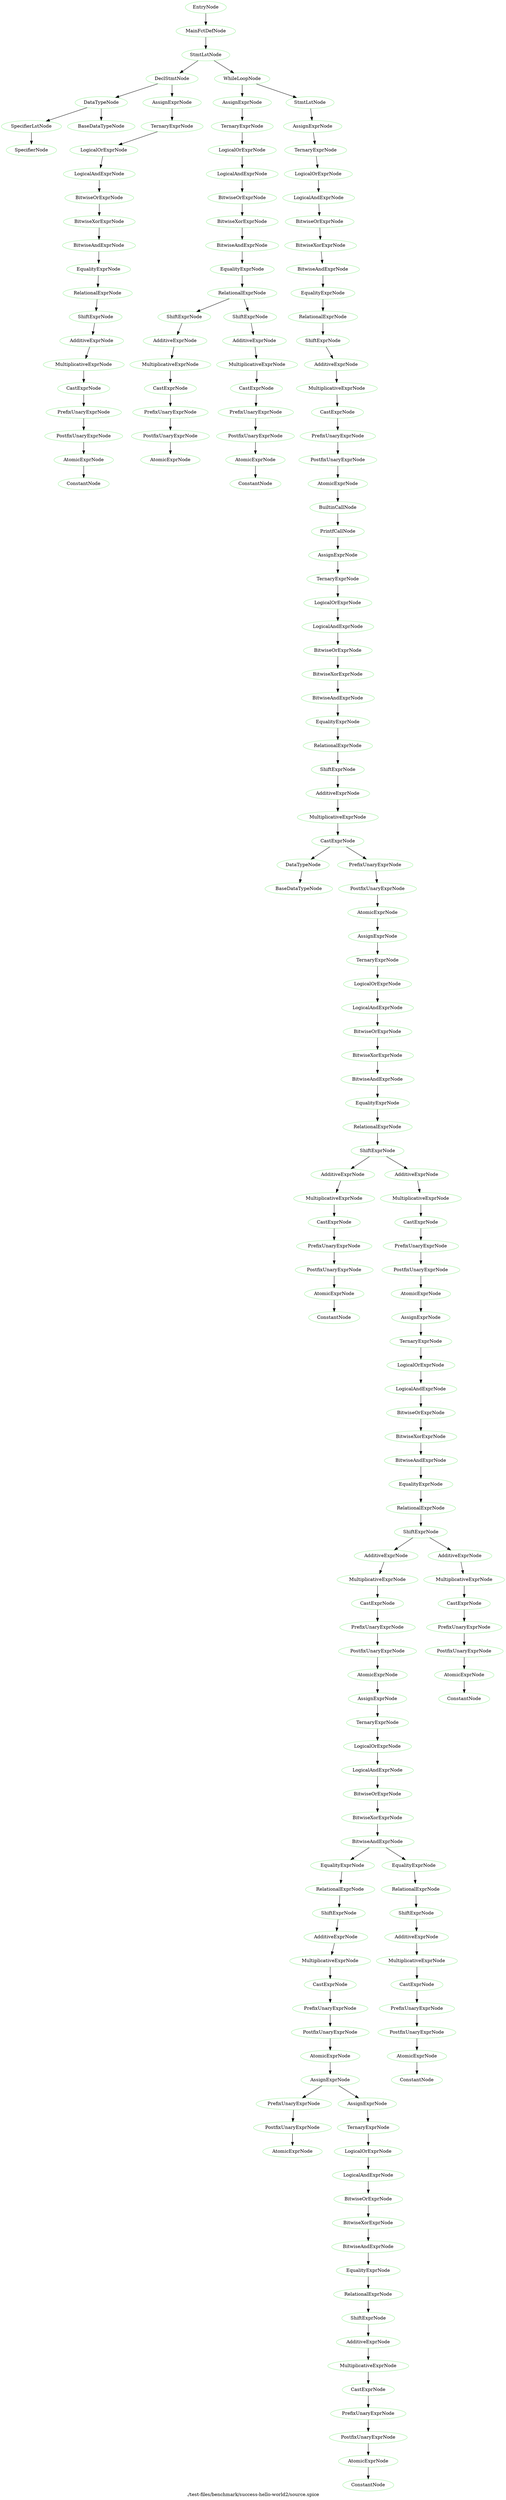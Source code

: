 digraph {
 rankdir="TB";
 label="./test-files/benchmark/success-hello-world2/source.spice";
 L3C1_EntryNode [color="lightgreen",label="EntryNode"];
 L3C1_MainFctDefNode [color="lightgreen",label="MainFctDefNode"];
 L3C1_EntryNode -> L3C1_MainFctDefNode;
 L3C15_StmtLstNode [color="lightgreen",label="StmtLstNode"];
 L3C1_MainFctDefNode -> L3C15_StmtLstNode;
 L4C5_DeclStmtNode [color="lightgreen",label="DeclStmtNode"];
 L3C15_StmtLstNode -> L4C5_DeclStmtNode;
 L4C5_DataTypeNode [color="lightgreen",label="DataTypeNode"];
 L4C5_DeclStmtNode -> L4C5_DataTypeNode;
 L4C5_SpecifierLstNode [color="lightgreen",label="SpecifierLstNode"];
 L4C5_DataTypeNode -> L4C5_SpecifierLstNode;
 L4C5_SpecifierNode [color="lightgreen",label="SpecifierNode"];
 L4C5_SpecifierLstNode -> L4C5_SpecifierNode;
 L4C14_BaseDataTypeNode [color="lightgreen",label="BaseDataTypeNode"];
 L4C5_DataTypeNode -> L4C14_BaseDataTypeNode;
 L4C24_AssignExprNode [color="lightgreen",label="AssignExprNode"];
 L4C5_DeclStmtNode -> L4C24_AssignExprNode;
 L4C24_TernaryExprNode [color="lightgreen",label="TernaryExprNode"];
 L4C24_AssignExprNode -> L4C24_TernaryExprNode;
 L4C24_LogicalOrExprNode [color="lightgreen",label="LogicalOrExprNode"];
 L4C24_TernaryExprNode -> L4C24_LogicalOrExprNode;
 L4C24_LogicalAndExprNode [color="lightgreen",label="LogicalAndExprNode"];
 L4C24_LogicalOrExprNode -> L4C24_LogicalAndExprNode;
 L4C24_BitwiseOrExprNode [color="lightgreen",label="BitwiseOrExprNode"];
 L4C24_LogicalAndExprNode -> L4C24_BitwiseOrExprNode;
 L4C24_BitwiseXorExprNode [color="lightgreen",label="BitwiseXorExprNode"];
 L4C24_BitwiseOrExprNode -> L4C24_BitwiseXorExprNode;
 L4C24_BitwiseAndExprNode [color="lightgreen",label="BitwiseAndExprNode"];
 L4C24_BitwiseXorExprNode -> L4C24_BitwiseAndExprNode;
 L4C24_EqualityExprNode [color="lightgreen",label="EqualityExprNode"];
 L4C24_BitwiseAndExprNode -> L4C24_EqualityExprNode;
 L4C24_RelationalExprNode [color="lightgreen",label="RelationalExprNode"];
 L4C24_EqualityExprNode -> L4C24_RelationalExprNode;
 L4C24_ShiftExprNode [color="lightgreen",label="ShiftExprNode"];
 L4C24_RelationalExprNode -> L4C24_ShiftExprNode;
 L4C24_AdditiveExprNode [color="lightgreen",label="AdditiveExprNode"];
 L4C24_ShiftExprNode -> L4C24_AdditiveExprNode;
 L4C24_MultiplicativeExprNode [color="lightgreen",label="MultiplicativeExprNode"];
 L4C24_AdditiveExprNode -> L4C24_MultiplicativeExprNode;
 L4C24_CastExprNode [color="lightgreen",label="CastExprNode"];
 L4C24_MultiplicativeExprNode -> L4C24_CastExprNode;
 L4C24_PrefixUnaryExprNode [color="lightgreen",label="PrefixUnaryExprNode"];
 L4C24_CastExprNode -> L4C24_PrefixUnaryExprNode;
 L4C24_PostfixUnaryExprNode [color="lightgreen",label="PostfixUnaryExprNode"];
 L4C24_PrefixUnaryExprNode -> L4C24_PostfixUnaryExprNode;
 L4C24_AtomicExprNode [color="lightgreen",label="AtomicExprNode"];
 L4C24_PostfixUnaryExprNode -> L4C24_AtomicExprNode;
 L4C24_ConstantNode [color="lightgreen",label="ConstantNode"];
 L4C24_AtomicExprNode -> L4C24_ConstantNode;
 L5C5_WhileLoopNode [color="lightgreen",label="WhileLoopNode"];
 L3C15_StmtLstNode -> L5C5_WhileLoopNode;
 L5C11_AssignExprNode [color="lightgreen",label="AssignExprNode"];
 L5C5_WhileLoopNode -> L5C11_AssignExprNode;
 L5C11_TernaryExprNode [color="lightgreen",label="TernaryExprNode"];
 L5C11_AssignExprNode -> L5C11_TernaryExprNode;
 L5C11_LogicalOrExprNode [color="lightgreen",label="LogicalOrExprNode"];
 L5C11_TernaryExprNode -> L5C11_LogicalOrExprNode;
 L5C11_LogicalAndExprNode [color="lightgreen",label="LogicalAndExprNode"];
 L5C11_LogicalOrExprNode -> L5C11_LogicalAndExprNode;
 L5C11_BitwiseOrExprNode [color="lightgreen",label="BitwiseOrExprNode"];
 L5C11_LogicalAndExprNode -> L5C11_BitwiseOrExprNode;
 L5C11_BitwiseXorExprNode [color="lightgreen",label="BitwiseXorExprNode"];
 L5C11_BitwiseOrExprNode -> L5C11_BitwiseXorExprNode;
 L5C11_BitwiseAndExprNode [color="lightgreen",label="BitwiseAndExprNode"];
 L5C11_BitwiseXorExprNode -> L5C11_BitwiseAndExprNode;
 L5C11_EqualityExprNode [color="lightgreen",label="EqualityExprNode"];
 L5C11_BitwiseAndExprNode -> L5C11_EqualityExprNode;
 L5C11_RelationalExprNode [color="lightgreen",label="RelationalExprNode"];
 L5C11_EqualityExprNode -> L5C11_RelationalExprNode;
 L5C11_ShiftExprNode [color="lightgreen",label="ShiftExprNode"];
 L5C11_RelationalExprNode -> L5C11_ShiftExprNode;
 L5C11_AdditiveExprNode [color="lightgreen",label="AdditiveExprNode"];
 L5C11_ShiftExprNode -> L5C11_AdditiveExprNode;
 L5C11_MultiplicativeExprNode [color="lightgreen",label="MultiplicativeExprNode"];
 L5C11_AdditiveExprNode -> L5C11_MultiplicativeExprNode;
 L5C11_CastExprNode [color="lightgreen",label="CastExprNode"];
 L5C11_MultiplicativeExprNode -> L5C11_CastExprNode;
 L5C11_PrefixUnaryExprNode [color="lightgreen",label="PrefixUnaryExprNode"];
 L5C11_CastExprNode -> L5C11_PrefixUnaryExprNode;
 L5C11_PostfixUnaryExprNode [color="lightgreen",label="PostfixUnaryExprNode"];
 L5C11_PrefixUnaryExprNode -> L5C11_PostfixUnaryExprNode;
 L5C11_AtomicExprNode [color="lightgreen",label="AtomicExprNode"];
 L5C11_PostfixUnaryExprNode -> L5C11_AtomicExprNode;
 L5C16_ShiftExprNode [color="lightgreen",label="ShiftExprNode"];
 L5C11_RelationalExprNode -> L5C16_ShiftExprNode;
 L5C16_AdditiveExprNode [color="lightgreen",label="AdditiveExprNode"];
 L5C16_ShiftExprNode -> L5C16_AdditiveExprNode;
 L5C16_MultiplicativeExprNode [color="lightgreen",label="MultiplicativeExprNode"];
 L5C16_AdditiveExprNode -> L5C16_MultiplicativeExprNode;
 L5C16_CastExprNode [color="lightgreen",label="CastExprNode"];
 L5C16_MultiplicativeExprNode -> L5C16_CastExprNode;
 L5C16_PrefixUnaryExprNode [color="lightgreen",label="PrefixUnaryExprNode"];
 L5C16_CastExprNode -> L5C16_PrefixUnaryExprNode;
 L5C16_PostfixUnaryExprNode [color="lightgreen",label="PostfixUnaryExprNode"];
 L5C16_PrefixUnaryExprNode -> L5C16_PostfixUnaryExprNode;
 L5C16_AtomicExprNode [color="lightgreen",label="AtomicExprNode"];
 L5C16_PostfixUnaryExprNode -> L5C16_AtomicExprNode;
 L5C16_ConstantNode [color="lightgreen",label="ConstantNode"];
 L5C16_AtomicExprNode -> L5C16_ConstantNode;
 L5C18_StmtLstNode [color="lightgreen",label="StmtLstNode"];
 L5C5_WhileLoopNode -> L5C18_StmtLstNode;
 L6C9_AssignExprNode [color="lightgreen",label="AssignExprNode"];
 L5C18_StmtLstNode -> L6C9_AssignExprNode;
 L6C9_TernaryExprNode [color="lightgreen",label="TernaryExprNode"];
 L6C9_AssignExprNode -> L6C9_TernaryExprNode;
 L6C9_LogicalOrExprNode [color="lightgreen",label="LogicalOrExprNode"];
 L6C9_TernaryExprNode -> L6C9_LogicalOrExprNode;
 L6C9_LogicalAndExprNode [color="lightgreen",label="LogicalAndExprNode"];
 L6C9_LogicalOrExprNode -> L6C9_LogicalAndExprNode;
 L6C9_BitwiseOrExprNode [color="lightgreen",label="BitwiseOrExprNode"];
 L6C9_LogicalAndExprNode -> L6C9_BitwiseOrExprNode;
 L6C9_BitwiseXorExprNode [color="lightgreen",label="BitwiseXorExprNode"];
 L6C9_BitwiseOrExprNode -> L6C9_BitwiseXorExprNode;
 L6C9_BitwiseAndExprNode [color="lightgreen",label="BitwiseAndExprNode"];
 L6C9_BitwiseXorExprNode -> L6C9_BitwiseAndExprNode;
 L6C9_EqualityExprNode [color="lightgreen",label="EqualityExprNode"];
 L6C9_BitwiseAndExprNode -> L6C9_EqualityExprNode;
 L6C9_RelationalExprNode [color="lightgreen",label="RelationalExprNode"];
 L6C9_EqualityExprNode -> L6C9_RelationalExprNode;
 L6C9_ShiftExprNode [color="lightgreen",label="ShiftExprNode"];
 L6C9_RelationalExprNode -> L6C9_ShiftExprNode;
 L6C9_AdditiveExprNode [color="lightgreen",label="AdditiveExprNode"];
 L6C9_ShiftExprNode -> L6C9_AdditiveExprNode;
 L6C9_MultiplicativeExprNode [color="lightgreen",label="MultiplicativeExprNode"];
 L6C9_AdditiveExprNode -> L6C9_MultiplicativeExprNode;
 L6C9_CastExprNode [color="lightgreen",label="CastExprNode"];
 L6C9_MultiplicativeExprNode -> L6C9_CastExprNode;
 L6C9_PrefixUnaryExprNode [color="lightgreen",label="PrefixUnaryExprNode"];
 L6C9_CastExprNode -> L6C9_PrefixUnaryExprNode;
 L6C9_PostfixUnaryExprNode [color="lightgreen",label="PostfixUnaryExprNode"];
 L6C9_PrefixUnaryExprNode -> L6C9_PostfixUnaryExprNode;
 L6C9_AtomicExprNode [color="lightgreen",label="AtomicExprNode"];
 L6C9_PostfixUnaryExprNode -> L6C9_AtomicExprNode;
 L6C9_BuiltinCallNode [color="lightgreen",label="BuiltinCallNode"];
 L6C9_AtomicExprNode -> L6C9_BuiltinCallNode;
 L6C9_PrintfCallNode [color="lightgreen",label="PrintfCallNode"];
 L6C9_BuiltinCallNode -> L6C9_PrintfCallNode;
 L6C22_AssignExprNode [color="lightgreen",label="AssignExprNode"];
 L6C9_PrintfCallNode -> L6C22_AssignExprNode;
 L6C22_TernaryExprNode [color="lightgreen",label="TernaryExprNode"];
 L6C22_AssignExprNode -> L6C22_TernaryExprNode;
 L6C22_LogicalOrExprNode [color="lightgreen",label="LogicalOrExprNode"];
 L6C22_TernaryExprNode -> L6C22_LogicalOrExprNode;
 L6C22_LogicalAndExprNode [color="lightgreen",label="LogicalAndExprNode"];
 L6C22_LogicalOrExprNode -> L6C22_LogicalAndExprNode;
 L6C22_BitwiseOrExprNode [color="lightgreen",label="BitwiseOrExprNode"];
 L6C22_LogicalAndExprNode -> L6C22_BitwiseOrExprNode;
 L6C22_BitwiseXorExprNode [color="lightgreen",label="BitwiseXorExprNode"];
 L6C22_BitwiseOrExprNode -> L6C22_BitwiseXorExprNode;
 L6C22_BitwiseAndExprNode [color="lightgreen",label="BitwiseAndExprNode"];
 L6C22_BitwiseXorExprNode -> L6C22_BitwiseAndExprNode;
 L6C22_EqualityExprNode [color="lightgreen",label="EqualityExprNode"];
 L6C22_BitwiseAndExprNode -> L6C22_EqualityExprNode;
 L6C22_RelationalExprNode [color="lightgreen",label="RelationalExprNode"];
 L6C22_EqualityExprNode -> L6C22_RelationalExprNode;
 L6C22_ShiftExprNode [color="lightgreen",label="ShiftExprNode"];
 L6C22_RelationalExprNode -> L6C22_ShiftExprNode;
 L6C22_AdditiveExprNode [color="lightgreen",label="AdditiveExprNode"];
 L6C22_ShiftExprNode -> L6C22_AdditiveExprNode;
 L6C22_MultiplicativeExprNode [color="lightgreen",label="MultiplicativeExprNode"];
 L6C22_AdditiveExprNode -> L6C22_MultiplicativeExprNode;
 L6C22_CastExprNode [color="lightgreen",label="CastExprNode"];
 L6C22_MultiplicativeExprNode -> L6C22_CastExprNode;
 L6C23_DataTypeNode [color="lightgreen",label="DataTypeNode"];
 L6C22_CastExprNode -> L6C23_DataTypeNode;
 L6C23_BaseDataTypeNode [color="lightgreen",label="BaseDataTypeNode"];
 L6C23_DataTypeNode -> L6C23_BaseDataTypeNode;
 L6C29_PrefixUnaryExprNode [color="lightgreen",label="PrefixUnaryExprNode"];
 L6C22_CastExprNode -> L6C29_PrefixUnaryExprNode;
 L6C29_PostfixUnaryExprNode [color="lightgreen",label="PostfixUnaryExprNode"];
 L6C29_PrefixUnaryExprNode -> L6C29_PostfixUnaryExprNode;
 L6C29_AtomicExprNode [color="lightgreen",label="AtomicExprNode"];
 L6C29_PostfixUnaryExprNode -> L6C29_AtomicExprNode;
 L6C30_AssignExprNode [color="lightgreen",label="AssignExprNode"];
 L6C29_AtomicExprNode -> L6C30_AssignExprNode;
 L6C30_TernaryExprNode [color="lightgreen",label="TernaryExprNode"];
 L6C30_AssignExprNode -> L6C30_TernaryExprNode;
 L6C30_LogicalOrExprNode [color="lightgreen",label="LogicalOrExprNode"];
 L6C30_TernaryExprNode -> L6C30_LogicalOrExprNode;
 L6C30_LogicalAndExprNode [color="lightgreen",label="LogicalAndExprNode"];
 L6C30_LogicalOrExprNode -> L6C30_LogicalAndExprNode;
 L6C30_BitwiseOrExprNode [color="lightgreen",label="BitwiseOrExprNode"];
 L6C30_LogicalAndExprNode -> L6C30_BitwiseOrExprNode;
 L6C30_BitwiseXorExprNode [color="lightgreen",label="BitwiseXorExprNode"];
 L6C30_BitwiseOrExprNode -> L6C30_BitwiseXorExprNode;
 L6C30_BitwiseAndExprNode [color="lightgreen",label="BitwiseAndExprNode"];
 L6C30_BitwiseXorExprNode -> L6C30_BitwiseAndExprNode;
 L6C30_EqualityExprNode [color="lightgreen",label="EqualityExprNode"];
 L6C30_BitwiseAndExprNode -> L6C30_EqualityExprNode;
 L6C30_RelationalExprNode [color="lightgreen",label="RelationalExprNode"];
 L6C30_EqualityExprNode -> L6C30_RelationalExprNode;
 L6C30_ShiftExprNode [color="lightgreen",label="ShiftExprNode"];
 L6C30_RelationalExprNode -> L6C30_ShiftExprNode;
 L6C30_AdditiveExprNode [color="lightgreen",label="AdditiveExprNode"];
 L6C30_ShiftExprNode -> L6C30_AdditiveExprNode;
 L6C30_MultiplicativeExprNode [color="lightgreen",label="MultiplicativeExprNode"];
 L6C30_AdditiveExprNode -> L6C30_MultiplicativeExprNode;
 L6C30_CastExprNode [color="lightgreen",label="CastExprNode"];
 L6C30_MultiplicativeExprNode -> L6C30_CastExprNode;
 L6C30_PrefixUnaryExprNode [color="lightgreen",label="PrefixUnaryExprNode"];
 L6C30_CastExprNode -> L6C30_PrefixUnaryExprNode;
 L6C30_PostfixUnaryExprNode [color="lightgreen",label="PostfixUnaryExprNode"];
 L6C30_PrefixUnaryExprNode -> L6C30_PostfixUnaryExprNode;
 L6C30_AtomicExprNode [color="lightgreen",label="AtomicExprNode"];
 L6C30_PostfixUnaryExprNode -> L6C30_AtomicExprNode;
 L6C30_ConstantNode [color="lightgreen",label="ConstantNode"];
 L6C30_AtomicExprNode -> L6C30_ConstantNode;
 L6C53_AdditiveExprNode [color="lightgreen",label="AdditiveExprNode"];
 L6C30_ShiftExprNode -> L6C53_AdditiveExprNode;
 L6C53_MultiplicativeExprNode [color="lightgreen",label="MultiplicativeExprNode"];
 L6C53_AdditiveExprNode -> L6C53_MultiplicativeExprNode;
 L6C53_CastExprNode [color="lightgreen",label="CastExprNode"];
 L6C53_MultiplicativeExprNode -> L6C53_CastExprNode;
 L6C53_PrefixUnaryExprNode [color="lightgreen",label="PrefixUnaryExprNode"];
 L6C53_CastExprNode -> L6C53_PrefixUnaryExprNode;
 L6C53_PostfixUnaryExprNode [color="lightgreen",label="PostfixUnaryExprNode"];
 L6C53_PrefixUnaryExprNode -> L6C53_PostfixUnaryExprNode;
 L6C53_AtomicExprNode [color="lightgreen",label="AtomicExprNode"];
 L6C53_PostfixUnaryExprNode -> L6C53_AtomicExprNode;
 L6C54_AssignExprNode [color="lightgreen",label="AssignExprNode"];
 L6C53_AtomicExprNode -> L6C54_AssignExprNode;
 L6C54_TernaryExprNode [color="lightgreen",label="TernaryExprNode"];
 L6C54_AssignExprNode -> L6C54_TernaryExprNode;
 L6C54_LogicalOrExprNode [color="lightgreen",label="LogicalOrExprNode"];
 L6C54_TernaryExprNode -> L6C54_LogicalOrExprNode;
 L6C54_LogicalAndExprNode [color="lightgreen",label="LogicalAndExprNode"];
 L6C54_LogicalOrExprNode -> L6C54_LogicalAndExprNode;
 L6C54_BitwiseOrExprNode [color="lightgreen",label="BitwiseOrExprNode"];
 L6C54_LogicalAndExprNode -> L6C54_BitwiseOrExprNode;
 L6C54_BitwiseXorExprNode [color="lightgreen",label="BitwiseXorExprNode"];
 L6C54_BitwiseOrExprNode -> L6C54_BitwiseXorExprNode;
 L6C54_BitwiseAndExprNode [color="lightgreen",label="BitwiseAndExprNode"];
 L6C54_BitwiseXorExprNode -> L6C54_BitwiseAndExprNode;
 L6C54_EqualityExprNode [color="lightgreen",label="EqualityExprNode"];
 L6C54_BitwiseAndExprNode -> L6C54_EqualityExprNode;
 L6C54_RelationalExprNode [color="lightgreen",label="RelationalExprNode"];
 L6C54_EqualityExprNode -> L6C54_RelationalExprNode;
 L6C54_ShiftExprNode [color="lightgreen",label="ShiftExprNode"];
 L6C54_RelationalExprNode -> L6C54_ShiftExprNode;
 L6C54_AdditiveExprNode [color="lightgreen",label="AdditiveExprNode"];
 L6C54_ShiftExprNode -> L6C54_AdditiveExprNode;
 L6C54_MultiplicativeExprNode [color="lightgreen",label="MultiplicativeExprNode"];
 L6C54_AdditiveExprNode -> L6C54_MultiplicativeExprNode;
 L6C54_CastExprNode [color="lightgreen",label="CastExprNode"];
 L6C54_MultiplicativeExprNode -> L6C54_CastExprNode;
 L6C54_PrefixUnaryExprNode [color="lightgreen",label="PrefixUnaryExprNode"];
 L6C54_CastExprNode -> L6C54_PrefixUnaryExprNode;
 L6C54_PostfixUnaryExprNode [color="lightgreen",label="PostfixUnaryExprNode"];
 L6C54_PrefixUnaryExprNode -> L6C54_PostfixUnaryExprNode;
 L6C54_AtomicExprNode [color="lightgreen",label="AtomicExprNode"];
 L6C54_PostfixUnaryExprNode -> L6C54_AtomicExprNode;
 L6C55_AssignExprNode [color="lightgreen",label="AssignExprNode"];
 L6C54_AtomicExprNode -> L6C55_AssignExprNode;
 L6C55_TernaryExprNode [color="lightgreen",label="TernaryExprNode"];
 L6C55_AssignExprNode -> L6C55_TernaryExprNode;
 L6C55_LogicalOrExprNode [color="lightgreen",label="LogicalOrExprNode"];
 L6C55_TernaryExprNode -> L6C55_LogicalOrExprNode;
 L6C55_LogicalAndExprNode [color="lightgreen",label="LogicalAndExprNode"];
 L6C55_LogicalOrExprNode -> L6C55_LogicalAndExprNode;
 L6C55_BitwiseOrExprNode [color="lightgreen",label="BitwiseOrExprNode"];
 L6C55_LogicalAndExprNode -> L6C55_BitwiseOrExprNode;
 L6C55_BitwiseXorExprNode [color="lightgreen",label="BitwiseXorExprNode"];
 L6C55_BitwiseOrExprNode -> L6C55_BitwiseXorExprNode;
 L6C55_BitwiseAndExprNode [color="lightgreen",label="BitwiseAndExprNode"];
 L6C55_BitwiseXorExprNode -> L6C55_BitwiseAndExprNode;
 L6C55_EqualityExprNode [color="lightgreen",label="EqualityExprNode"];
 L6C55_BitwiseAndExprNode -> L6C55_EqualityExprNode;
 L6C55_RelationalExprNode [color="lightgreen",label="RelationalExprNode"];
 L6C55_EqualityExprNode -> L6C55_RelationalExprNode;
 L6C55_ShiftExprNode [color="lightgreen",label="ShiftExprNode"];
 L6C55_RelationalExprNode -> L6C55_ShiftExprNode;
 L6C55_AdditiveExprNode [color="lightgreen",label="AdditiveExprNode"];
 L6C55_ShiftExprNode -> L6C55_AdditiveExprNode;
 L6C55_MultiplicativeExprNode [color="lightgreen",label="MultiplicativeExprNode"];
 L6C55_AdditiveExprNode -> L6C55_MultiplicativeExprNode;
 L6C55_CastExprNode [color="lightgreen",label="CastExprNode"];
 L6C55_MultiplicativeExprNode -> L6C55_CastExprNode;
 L6C55_PrefixUnaryExprNode [color="lightgreen",label="PrefixUnaryExprNode"];
 L6C55_CastExprNode -> L6C55_PrefixUnaryExprNode;
 L6C55_PostfixUnaryExprNode [color="lightgreen",label="PostfixUnaryExprNode"];
 L6C55_PrefixUnaryExprNode -> L6C55_PostfixUnaryExprNode;
 L6C55_AtomicExprNode [color="lightgreen",label="AtomicExprNode"];
 L6C55_PostfixUnaryExprNode -> L6C55_AtomicExprNode;
 L6C56_AssignExprNode [color="lightgreen",label="AssignExprNode"];
 L6C55_AtomicExprNode -> L6C56_AssignExprNode;
 L6C56_PrefixUnaryExprNode [color="lightgreen",label="PrefixUnaryExprNode"];
 L6C56_AssignExprNode -> L6C56_PrefixUnaryExprNode;
 L6C56_PostfixUnaryExprNode [color="lightgreen",label="PostfixUnaryExprNode"];
 L6C56_PrefixUnaryExprNode -> L6C56_PostfixUnaryExprNode;
 L6C56_AtomicExprNode [color="lightgreen",label="AtomicExprNode"];
 L6C56_PostfixUnaryExprNode -> L6C56_AtomicExprNode;
 L6C63_AssignExprNode [color="lightgreen",label="AssignExprNode"];
 L6C56_AssignExprNode -> L6C63_AssignExprNode;
 L6C63_TernaryExprNode [color="lightgreen",label="TernaryExprNode"];
 L6C63_AssignExprNode -> L6C63_TernaryExprNode;
 L6C63_LogicalOrExprNode [color="lightgreen",label="LogicalOrExprNode"];
 L6C63_TernaryExprNode -> L6C63_LogicalOrExprNode;
 L6C63_LogicalAndExprNode [color="lightgreen",label="LogicalAndExprNode"];
 L6C63_LogicalOrExprNode -> L6C63_LogicalAndExprNode;
 L6C63_BitwiseOrExprNode [color="lightgreen",label="BitwiseOrExprNode"];
 L6C63_LogicalAndExprNode -> L6C63_BitwiseOrExprNode;
 L6C63_BitwiseXorExprNode [color="lightgreen",label="BitwiseXorExprNode"];
 L6C63_BitwiseOrExprNode -> L6C63_BitwiseXorExprNode;
 L6C63_BitwiseAndExprNode [color="lightgreen",label="BitwiseAndExprNode"];
 L6C63_BitwiseXorExprNode -> L6C63_BitwiseAndExprNode;
 L6C63_EqualityExprNode [color="lightgreen",label="EqualityExprNode"];
 L6C63_BitwiseAndExprNode -> L6C63_EqualityExprNode;
 L6C63_RelationalExprNode [color="lightgreen",label="RelationalExprNode"];
 L6C63_EqualityExprNode -> L6C63_RelationalExprNode;
 L6C63_ShiftExprNode [color="lightgreen",label="ShiftExprNode"];
 L6C63_RelationalExprNode -> L6C63_ShiftExprNode;
 L6C63_AdditiveExprNode [color="lightgreen",label="AdditiveExprNode"];
 L6C63_ShiftExprNode -> L6C63_AdditiveExprNode;
 L6C63_MultiplicativeExprNode [color="lightgreen",label="MultiplicativeExprNode"];
 L6C63_AdditiveExprNode -> L6C63_MultiplicativeExprNode;
 L6C63_CastExprNode [color="lightgreen",label="CastExprNode"];
 L6C63_MultiplicativeExprNode -> L6C63_CastExprNode;
 L6C63_PrefixUnaryExprNode [color="lightgreen",label="PrefixUnaryExprNode"];
 L6C63_CastExprNode -> L6C63_PrefixUnaryExprNode;
 L6C63_PostfixUnaryExprNode [color="lightgreen",label="PostfixUnaryExprNode"];
 L6C63_PrefixUnaryExprNode -> L6C63_PostfixUnaryExprNode;
 L6C63_AtomicExprNode [color="lightgreen",label="AtomicExprNode"];
 L6C63_PostfixUnaryExprNode -> L6C63_AtomicExprNode;
 L6C63_ConstantNode [color="lightgreen",label="ConstantNode"];
 L6C63_AtomicExprNode -> L6C63_ConstantNode;
 L6C68_EqualityExprNode [color="lightgreen",label="EqualityExprNode"];
 L6C55_BitwiseAndExprNode -> L6C68_EqualityExprNode;
 L6C68_RelationalExprNode [color="lightgreen",label="RelationalExprNode"];
 L6C68_EqualityExprNode -> L6C68_RelationalExprNode;
 L6C68_ShiftExprNode [color="lightgreen",label="ShiftExprNode"];
 L6C68_RelationalExprNode -> L6C68_ShiftExprNode;
 L6C68_AdditiveExprNode [color="lightgreen",label="AdditiveExprNode"];
 L6C68_ShiftExprNode -> L6C68_AdditiveExprNode;
 L6C68_MultiplicativeExprNode [color="lightgreen",label="MultiplicativeExprNode"];
 L6C68_AdditiveExprNode -> L6C68_MultiplicativeExprNode;
 L6C68_CastExprNode [color="lightgreen",label="CastExprNode"];
 L6C68_MultiplicativeExprNode -> L6C68_CastExprNode;
 L6C68_PrefixUnaryExprNode [color="lightgreen",label="PrefixUnaryExprNode"];
 L6C68_CastExprNode -> L6C68_PrefixUnaryExprNode;
 L6C68_PostfixUnaryExprNode [color="lightgreen",label="PostfixUnaryExprNode"];
 L6C68_PrefixUnaryExprNode -> L6C68_PostfixUnaryExprNode;
 L6C68_AtomicExprNode [color="lightgreen",label="AtomicExprNode"];
 L6C68_PostfixUnaryExprNode -> L6C68_AtomicExprNode;
 L6C68_ConstantNode [color="lightgreen",label="ConstantNode"];
 L6C68_AtomicExprNode -> L6C68_ConstantNode;
 L6C77_AdditiveExprNode [color="lightgreen",label="AdditiveExprNode"];
 L6C54_ShiftExprNode -> L6C77_AdditiveExprNode;
 L6C77_MultiplicativeExprNode [color="lightgreen",label="MultiplicativeExprNode"];
 L6C77_AdditiveExprNode -> L6C77_MultiplicativeExprNode;
 L6C77_CastExprNode [color="lightgreen",label="CastExprNode"];
 L6C77_MultiplicativeExprNode -> L6C77_CastExprNode;
 L6C77_PrefixUnaryExprNode [color="lightgreen",label="PrefixUnaryExprNode"];
 L6C77_CastExprNode -> L6C77_PrefixUnaryExprNode;
 L6C77_PostfixUnaryExprNode [color="lightgreen",label="PostfixUnaryExprNode"];
 L6C77_PrefixUnaryExprNode -> L6C77_PostfixUnaryExprNode;
 L6C77_AtomicExprNode [color="lightgreen",label="AtomicExprNode"];
 L6C77_PostfixUnaryExprNode -> L6C77_AtomicExprNode;
 L6C77_ConstantNode [color="lightgreen",label="ConstantNode"];
 L6C77_AtomicExprNode -> L6C77_ConstantNode;
}